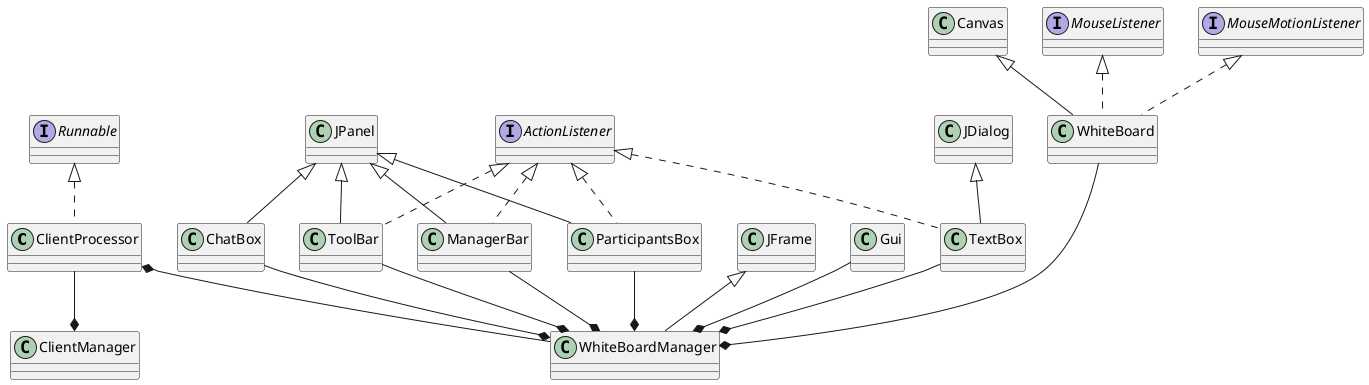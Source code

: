 @startuml
class ClientProcessor implements Runnable
class ChatBox extends JPanel
class ManagerBar extends JPanel implements ActionListener
class ParticipantsBox extends JPanel implements ActionListener
class TextBox extends JDialog implements ActionListener
class ToolBar extends JPanel implements ActionListener
class WhiteBoard extends Canvas implements MouseListener, MouseMotionListener
class WhiteBoardManager extends JFrame
class ChatBox {}
class Gui {}
class ClientManager {}
class ClientProcessor {}
class ManagerBar {}
class ParticipantsBox {}
class TextBox {}
class ToolBar {}
class WhiteBoard {}
class WhiteBoardManager {}
ClientProcessor --* ClientManager
ClientProcessor *-- WhiteBoardManager
WhiteBoard  ---* WhiteBoardManager
ChatBox --* WhiteBoardManager
Gui --* WhiteBoardManager
ManagerBar --* WhiteBoardManager
ParticipantsBox --* WhiteBoardManager
TextBox --* WhiteBoardManager
ToolBar --* WhiteBoardManager
@enduml